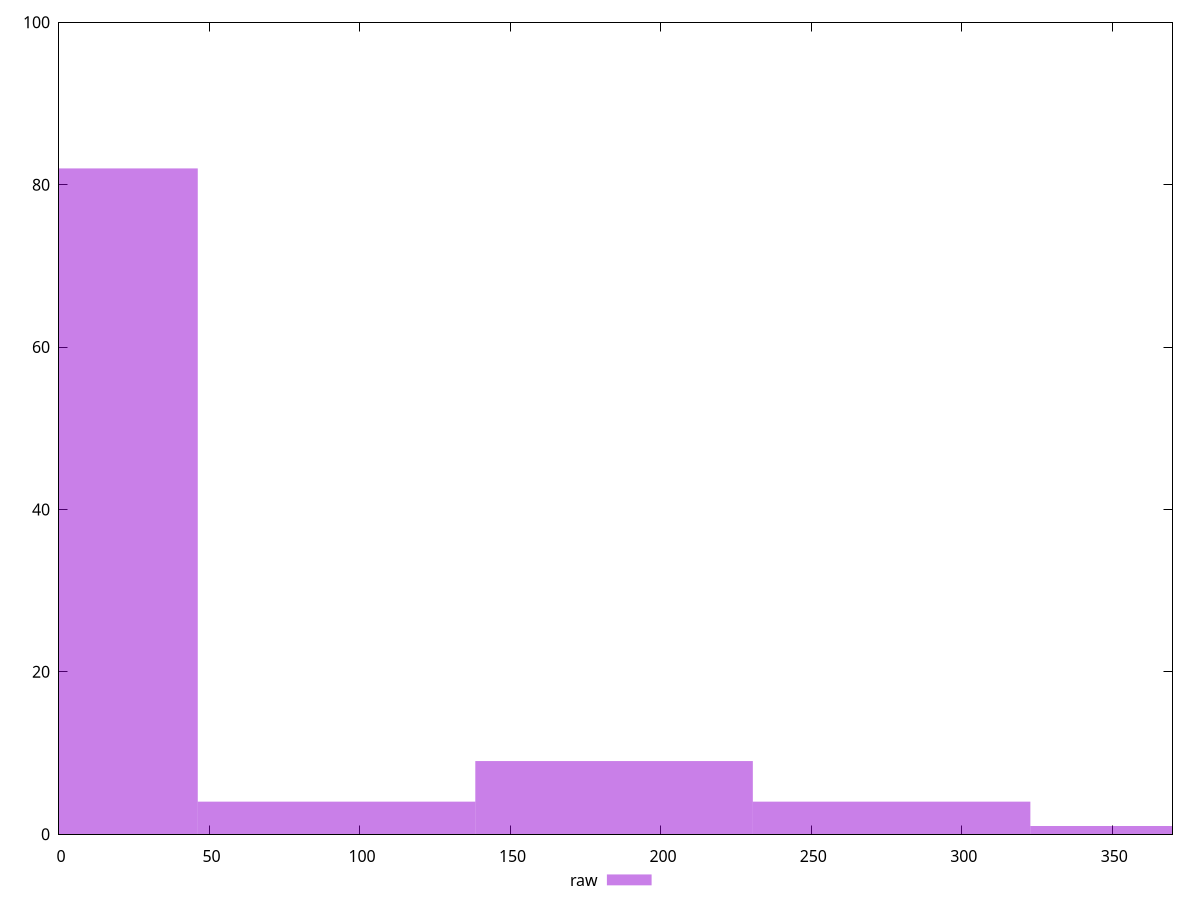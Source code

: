 reset

$raw <<EOF
0 82
184.44059953019394 9
92.22029976509697 4
276.6608992952909 4
368.88119906038787 1
EOF

set key outside below
set boxwidth 92.22029976509697
set xrange [0:370]
set yrange [0:100]
set trange [0:100]
set style fill transparent solid 0.5 noborder
set terminal svg size 640, 490 enhanced background rgb 'white'
set output "reprap/unminified-javascript/samples/pages+cached+noexternal+nomedia+nocss/raw/histogram.svg"

plot $raw title "raw" with boxes

reset
